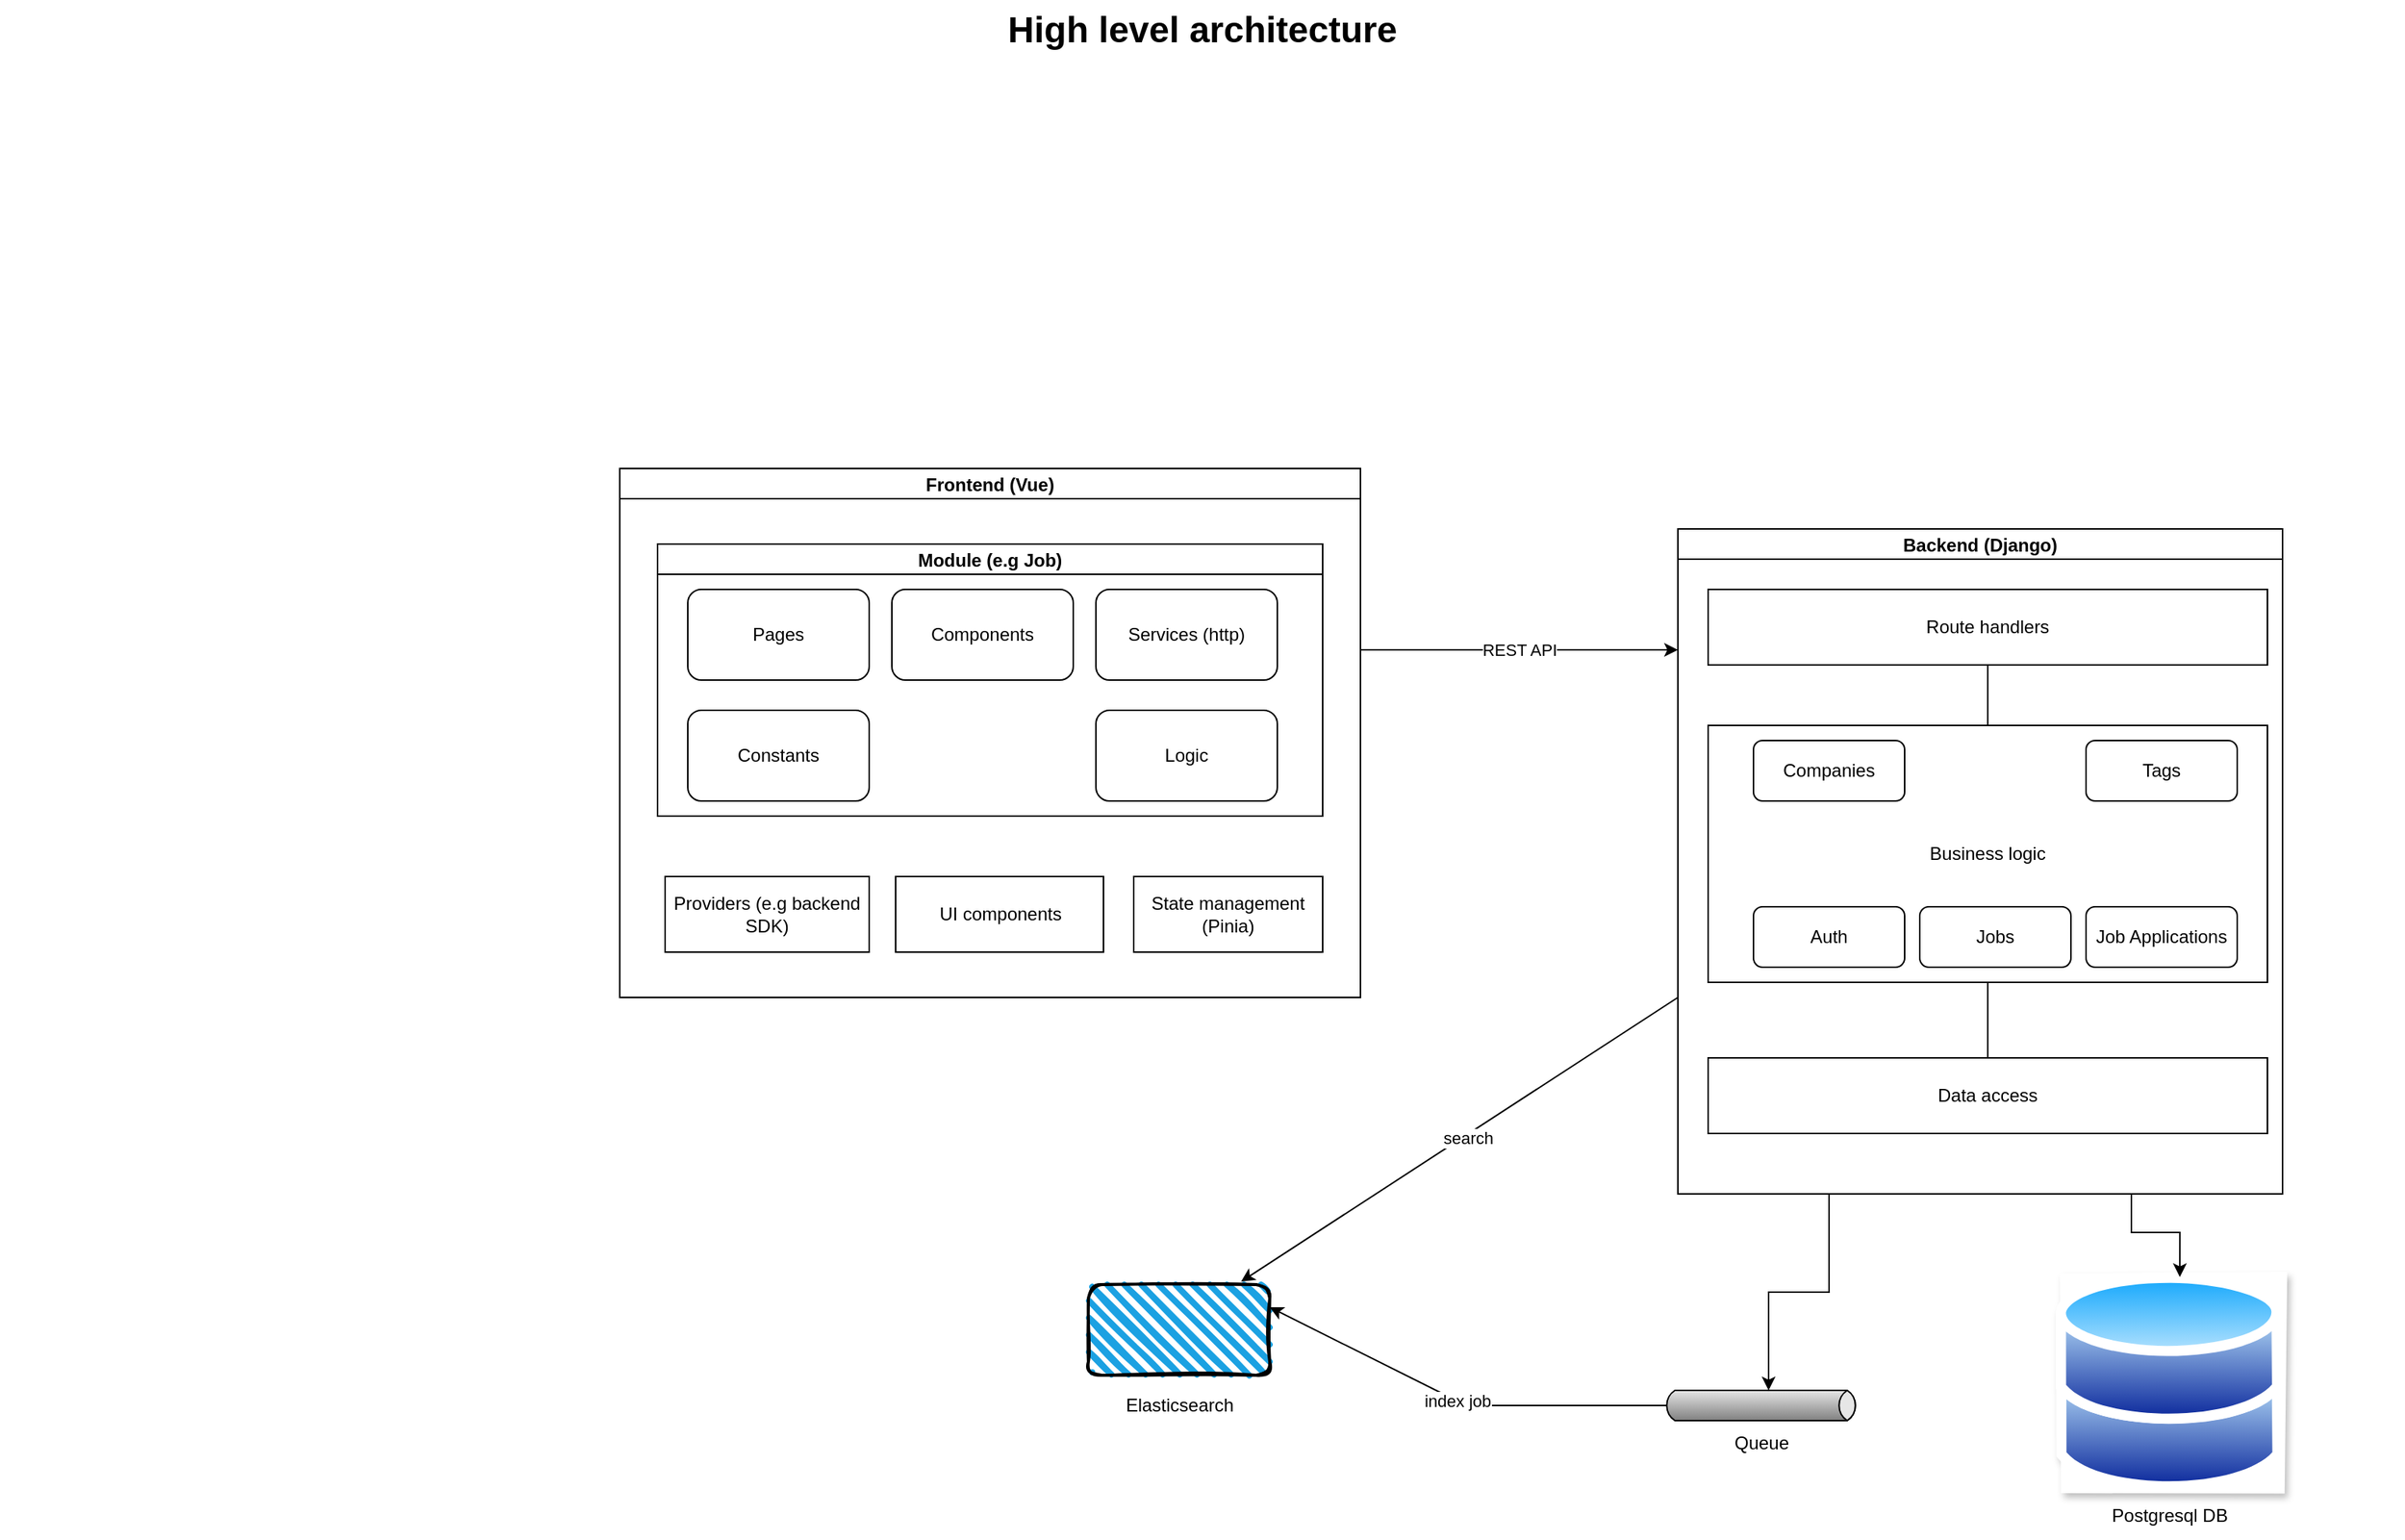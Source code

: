 <mxfile>
    <diagram name="Page-1" id="74b105a0-9070-1c63-61bc-23e55f88626e">
        <mxGraphModel dx="1388" dy="515" grid="1" gridSize="10" guides="1" tooltips="1" connect="1" arrows="1" fold="1" page="1" pageScale="1.5" pageWidth="1169" pageHeight="826" background="none" math="0" shadow="0">
            <root>
                <mxCell id="0" style=";html=1;"/>
                <mxCell id="1" style=";html=1;" parent="0"/>
                <mxCell id="10b056a9c633e61c-30" value="High level architecture" style="text;strokeColor=none;fillColor=none;html=1;fontSize=24;fontStyle=1;verticalAlign=middle;align=center;" parent="1" vertex="1">
                    <mxGeometry x="80" y="40" width="1590" height="40" as="geometry"/>
                </mxCell>
                <mxCell id="DNbt_u2-VO2jvs_L7jP9-8" value="REST API" style="edgeStyle=none;orthogonalLoop=1;jettySize=auto;html=1;rounded=0;" parent="1" edge="1">
                    <mxGeometry width="100" relative="1" as="geometry">
                        <mxPoint x="980" y="470" as="sourcePoint"/>
                        <mxPoint x="1190" y="470" as="targetPoint"/>
                        <Array as="points"/>
                    </mxGeometry>
                </mxCell>
                <mxCell id="DNbt_u2-VO2jvs_L7jP9-22" value="Backend (Django)" style="swimlane;startSize=20;horizontal=1;containerType=tree;" parent="1" vertex="1">
                    <mxGeometry x="1190" y="390" width="400" height="440" as="geometry"/>
                </mxCell>
                <mxCell id="DNbt_u2-VO2jvs_L7jP9-24" value="Route handlers" style="whiteSpace=wrap;html=1;treeFolding=1;treeMoving=1;newEdgeStyle={&quot;edgeStyle&quot;:&quot;elbowEdgeStyle&quot;,&quot;startArrow&quot;:&quot;none&quot;,&quot;endArrow&quot;:&quot;none&quot;};" parent="DNbt_u2-VO2jvs_L7jP9-22" vertex="1">
                    <mxGeometry x="20" y="40" width="370" height="50" as="geometry"/>
                </mxCell>
                <mxCell id="DNbt_u2-VO2jvs_L7jP9-26" value="" style="edgeStyle=elbowEdgeStyle;rounded=0;orthogonalLoop=1;jettySize=auto;html=1;elbow=vertical;startArrow=none;endArrow=none;" parent="DNbt_u2-VO2jvs_L7jP9-22" source="DNbt_u2-VO2jvs_L7jP9-24" target="DNbt_u2-VO2jvs_L7jP9-27" edge="1">
                    <mxGeometry relative="1" as="geometry"/>
                </mxCell>
                <mxCell id="DNbt_u2-VO2jvs_L7jP9-27" value="Business logic" style="whiteSpace=wrap;html=1;treeFolding=1;treeMoving=1;newEdgeStyle={&quot;edgeStyle&quot;:&quot;elbowEdgeStyle&quot;,&quot;startArrow&quot;:&quot;none&quot;,&quot;endArrow&quot;:&quot;none&quot;};" parent="DNbt_u2-VO2jvs_L7jP9-22" vertex="1">
                    <mxGeometry x="20" y="130" width="370" height="170" as="geometry"/>
                </mxCell>
                <mxCell id="DNbt_u2-VO2jvs_L7jP9-28" value="" style="edgeStyle=elbowEdgeStyle;rounded=0;orthogonalLoop=1;jettySize=auto;html=1;elbow=vertical;startArrow=none;endArrow=none;" parent="DNbt_u2-VO2jvs_L7jP9-22" source="DNbt_u2-VO2jvs_L7jP9-27" target="DNbt_u2-VO2jvs_L7jP9-29" edge="1">
                    <mxGeometry relative="1" as="geometry">
                        <mxPoint x="1395" y="470" as="sourcePoint"/>
                    </mxGeometry>
                </mxCell>
                <mxCell id="DNbt_u2-VO2jvs_L7jP9-29" value="Data access" style="whiteSpace=wrap;html=1;treeFolding=1;treeMoving=1;newEdgeStyle={&quot;edgeStyle&quot;:&quot;elbowEdgeStyle&quot;,&quot;startArrow&quot;:&quot;none&quot;,&quot;endArrow&quot;:&quot;none&quot;};" parent="DNbt_u2-VO2jvs_L7jP9-22" vertex="1">
                    <mxGeometry x="20" y="350" width="370" height="50" as="geometry"/>
                </mxCell>
                <mxCell id="DNbt_u2-VO2jvs_L7jP9-32" value="Auth" style="rounded=1;whiteSpace=wrap;html=1;" parent="DNbt_u2-VO2jvs_L7jP9-22" vertex="1">
                    <mxGeometry x="50" y="250" width="100" height="40" as="geometry"/>
                </mxCell>
                <mxCell id="DNbt_u2-VO2jvs_L7jP9-33" value="Jobs" style="rounded=1;whiteSpace=wrap;html=1;" parent="DNbt_u2-VO2jvs_L7jP9-22" vertex="1">
                    <mxGeometry x="160" y="250" width="100" height="40" as="geometry"/>
                </mxCell>
                <mxCell id="DNbt_u2-VO2jvs_L7jP9-34" value="Job Applications" style="rounded=1;whiteSpace=wrap;html=1;" parent="DNbt_u2-VO2jvs_L7jP9-22" vertex="1">
                    <mxGeometry x="270" y="250" width="100" height="40" as="geometry"/>
                </mxCell>
                <mxCell id="DNbt_u2-VO2jvs_L7jP9-35" value="Tags" style="rounded=1;whiteSpace=wrap;html=1;" parent="DNbt_u2-VO2jvs_L7jP9-22" vertex="1">
                    <mxGeometry x="270" y="140" width="100" height="40" as="geometry"/>
                </mxCell>
                <mxCell id="DNbt_u2-VO2jvs_L7jP9-38" value="Companies" style="rounded=1;whiteSpace=wrap;html=1;" parent="DNbt_u2-VO2jvs_L7jP9-22" vertex="1">
                    <mxGeometry x="50" y="140" width="100" height="40" as="geometry"/>
                </mxCell>
                <mxCell id="DNbt_u2-VO2jvs_L7jP9-39" value="" style="image;aspect=fixed;perimeter=ellipsePerimeter;html=1;align=center;shadow=1;dashed=0;spacingTop=3;image=img/lib/active_directory/databases.svg;sketch=1;curveFitting=1;jiggle=2;imageBackground=default;fillStyle=solid;" parent="1" vertex="1">
                    <mxGeometry x="1440" y="881" width="150" height="147" as="geometry"/>
                </mxCell>
                <mxCell id="DNbt_u2-VO2jvs_L7jP9-41" value="Postgresql DB" style="text;html=1;align=center;verticalAlign=middle;resizable=0;points=[];autosize=1;strokeColor=none;fillColor=none;" parent="1" vertex="1">
                    <mxGeometry x="1465" y="1028" width="100" height="30" as="geometry"/>
                </mxCell>
                <mxCell id="DNbt_u2-VO2jvs_L7jP9-42" value="" style="strokeWidth=1;outlineConnect=0;dashed=0;align=center;html=1;fontSize=8;shape=mxgraph.eip.messageChannel;verticalLabelPosition=bottom;labelBackgroundColor=#ffffff;verticalAlign=top;" parent="1" vertex="1">
                    <mxGeometry x="1180" y="960" width="130" height="20" as="geometry"/>
                </mxCell>
                <mxCell id="DNbt_u2-VO2jvs_L7jP9-44" value="Queue" style="text;html=1;align=center;verticalAlign=middle;resizable=0;points=[];autosize=1;strokeColor=none;fillColor=none;" parent="1" vertex="1">
                    <mxGeometry x="1215" y="980" width="60" height="30" as="geometry"/>
                </mxCell>
                <mxCell id="DNbt_u2-VO2jvs_L7jP9-51" style="edgeStyle=orthogonalEdgeStyle;rounded=0;orthogonalLoop=1;jettySize=auto;html=1;exitX=0.25;exitY=1;exitDx=0;exitDy=0;entryX=0;entryY=0;entryDx=70;entryDy=0;entryPerimeter=0;" parent="1" source="DNbt_u2-VO2jvs_L7jP9-22" target="DNbt_u2-VO2jvs_L7jP9-42" edge="1">
                    <mxGeometry relative="1" as="geometry"/>
                </mxCell>
                <mxCell id="DNbt_u2-VO2jvs_L7jP9-52" style="edgeStyle=orthogonalEdgeStyle;rounded=0;orthogonalLoop=1;jettySize=auto;html=1;exitX=0.75;exitY=1;exitDx=0;exitDy=0;entryX=0.547;entryY=0.027;entryDx=0;entryDy=0;entryPerimeter=0;" parent="1" source="DNbt_u2-VO2jvs_L7jP9-22" target="DNbt_u2-VO2jvs_L7jP9-39" edge="1">
                    <mxGeometry relative="1" as="geometry"/>
                </mxCell>
                <mxCell id="DNbt_u2-VO2jvs_L7jP9-53" value="" style="rounded=1;whiteSpace=wrap;html=1;strokeWidth=2;fillWeight=4;hachureGap=8;hachureAngle=45;fillColor=#1ba1e2;sketch=1;" parent="1" vertex="1">
                    <mxGeometry x="800" y="890" width="120" height="60" as="geometry"/>
                </mxCell>
                <mxCell id="DNbt_u2-VO2jvs_L7jP9-54" value="Elasticsearch" style="text;html=1;align=center;verticalAlign=middle;resizable=0;points=[];autosize=1;strokeColor=none;fillColor=none;" parent="1" vertex="1">
                    <mxGeometry x="815" y="955" width="90" height="30" as="geometry"/>
                </mxCell>
                <mxCell id="DNbt_u2-VO2jvs_L7jP9-56" value="index job" style="endArrow=classic;html=1;rounded=0;exitX=0;exitY=0.5;exitDx=2.7;exitDy=0;entryX=1;entryY=0.25;entryDx=0;entryDy=0;exitPerimeter=0;" parent="1" source="DNbt_u2-VO2jvs_L7jP9-42" target="DNbt_u2-VO2jvs_L7jP9-53" edge="1">
                    <mxGeometry relative="1" as="geometry">
                        <mxPoint x="1060" y="890" as="sourcePoint"/>
                        <mxPoint x="1160" y="890" as="targetPoint"/>
                        <Array as="points">
                            <mxPoint x="1050" y="970"/>
                        </Array>
                    </mxGeometry>
                </mxCell>
                <mxCell id="DNbt_u2-VO2jvs_L7jP9-58" value="" style="endArrow=classic;html=1;rounded=0;entryX=0.842;entryY=-0.033;entryDx=0;entryDy=0;entryPerimeter=0;" parent="1" target="DNbt_u2-VO2jvs_L7jP9-53" edge="1">
                    <mxGeometry relative="1" as="geometry">
                        <mxPoint x="1190" y="700" as="sourcePoint"/>
                        <mxPoint x="910" y="880" as="targetPoint"/>
                    </mxGeometry>
                </mxCell>
                <mxCell id="DNbt_u2-VO2jvs_L7jP9-61" value="search" style="edgeLabel;html=1;align=center;verticalAlign=middle;resizable=0;points=[];" parent="DNbt_u2-VO2jvs_L7jP9-58" vertex="1" connectable="0">
                    <mxGeometry x="-0.024" y="1" relative="1" as="geometry">
                        <mxPoint x="1" as="offset"/>
                    </mxGeometry>
                </mxCell>
                <mxCell id="DNbt_u2-VO2jvs_L7jP9-62" value="Frontend (Vue)" style="swimlane;startSize=20;horizontal=1;containerType=tree;" parent="1" vertex="1">
                    <mxGeometry x="490" y="350" width="490" height="350" as="geometry"/>
                </mxCell>
                <mxCell id="DNbt_u2-VO2jvs_L7jP9-73" value="State management (Pinia)" style="whiteSpace=wrap;html=1;treeFolding=1;treeMoving=1;newEdgeStyle={&quot;edgeStyle&quot;:&quot;elbowEdgeStyle&quot;,&quot;startArrow&quot;:&quot;none&quot;,&quot;endArrow&quot;:&quot;none&quot;};" parent="DNbt_u2-VO2jvs_L7jP9-62" vertex="1">
                    <mxGeometry x="340" y="270" width="125" height="50" as="geometry"/>
                </mxCell>
                <mxCell id="DNbt_u2-VO2jvs_L7jP9-98" value="Module (e.g Job)" style="swimlane;startSize=20;horizontal=1;containerType=tree;newEdgeStyle={&quot;edgeStyle&quot;:&quot;elbowEdgeStyle&quot;,&quot;startArrow&quot;:&quot;none&quot;,&quot;endArrow&quot;:&quot;none&quot;};" parent="DNbt_u2-VO2jvs_L7jP9-62" vertex="1">
                    <mxGeometry x="25" y="50" width="440" height="180" as="geometry"/>
                </mxCell>
                <mxCell id="DNbt_u2-VO2jvs_L7jP9-104" value="Pages" style="rounded=1;whiteSpace=wrap;html=1;" parent="DNbt_u2-VO2jvs_L7jP9-98" vertex="1">
                    <mxGeometry x="20" y="30" width="120" height="60" as="geometry"/>
                </mxCell>
                <mxCell id="DNbt_u2-VO2jvs_L7jP9-105" value="Components" style="rounded=1;whiteSpace=wrap;html=1;" parent="DNbt_u2-VO2jvs_L7jP9-98" vertex="1">
                    <mxGeometry x="155" y="30" width="120" height="60" as="geometry"/>
                </mxCell>
                <mxCell id="DNbt_u2-VO2jvs_L7jP9-106" value="Services (http)" style="rounded=1;whiteSpace=wrap;html=1;" parent="DNbt_u2-VO2jvs_L7jP9-98" vertex="1">
                    <mxGeometry x="290" y="30" width="120" height="60" as="geometry"/>
                </mxCell>
                <mxCell id="DNbt_u2-VO2jvs_L7jP9-107" value="Constants" style="rounded=1;whiteSpace=wrap;html=1;" parent="DNbt_u2-VO2jvs_L7jP9-98" vertex="1">
                    <mxGeometry x="20" y="110" width="120" height="60" as="geometry"/>
                </mxCell>
                <mxCell id="DNbt_u2-VO2jvs_L7jP9-110" value="Logic" style="rounded=1;whiteSpace=wrap;html=1;" parent="DNbt_u2-VO2jvs_L7jP9-98" vertex="1">
                    <mxGeometry x="290" y="110" width="120" height="60" as="geometry"/>
                </mxCell>
                <mxCell id="DNbt_u2-VO2jvs_L7jP9-108" value="UI components" style="whiteSpace=wrap;html=1;treeFolding=1;treeMoving=1;newEdgeStyle={&quot;edgeStyle&quot;:&quot;elbowEdgeStyle&quot;,&quot;startArrow&quot;:&quot;none&quot;,&quot;endArrow&quot;:&quot;none&quot;};" parent="DNbt_u2-VO2jvs_L7jP9-62" vertex="1">
                    <mxGeometry x="182.5" y="270" width="137.5" height="50" as="geometry"/>
                </mxCell>
                <mxCell id="DNbt_u2-VO2jvs_L7jP9-109" value="Providers (e.g backend SDK)" style="whiteSpace=wrap;html=1;treeFolding=1;treeMoving=1;newEdgeStyle={&quot;edgeStyle&quot;:&quot;elbowEdgeStyle&quot;,&quot;startArrow&quot;:&quot;none&quot;,&quot;endArrow&quot;:&quot;none&quot;};" parent="DNbt_u2-VO2jvs_L7jP9-62" vertex="1">
                    <mxGeometry x="30" y="270" width="135" height="50" as="geometry"/>
                </mxCell>
            </root>
        </mxGraphModel>
    </diagram>
</mxfile>